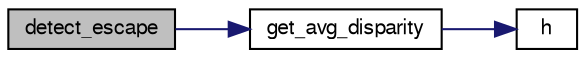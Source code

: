 digraph "detect_escape"
{
  edge [fontname="FreeSans",fontsize="10",labelfontname="FreeSans",labelfontsize="10"];
  node [fontname="FreeSans",fontsize="10",shape=record];
  rankdir="LR";
  Node1 [label="detect_escape",height=0.2,width=0.4,color="black", fillcolor="grey75", style="filled", fontcolor="black"];
  Node1 -> Node2 [color="midnightblue",fontsize="10",style="solid",fontname="FreeSans"];
  Node2 [label="get_avg_disparity",height=0.2,width=0.4,color="black", fillcolor="white", style="filled",URL="$detect__window_8c.html#a5e92fb9bd0ce39a8775e7e98a0a987ec"];
  Node2 -> Node3 [color="midnightblue",fontsize="10",style="solid",fontname="FreeSans"];
  Node3 [label="h",height=0.2,width=0.4,color="black", fillcolor="white", style="filled",URL="$UKF__Wind__Estimator_8c.html#a1b540e52aff26922bc43ff126fa35270"];
}

